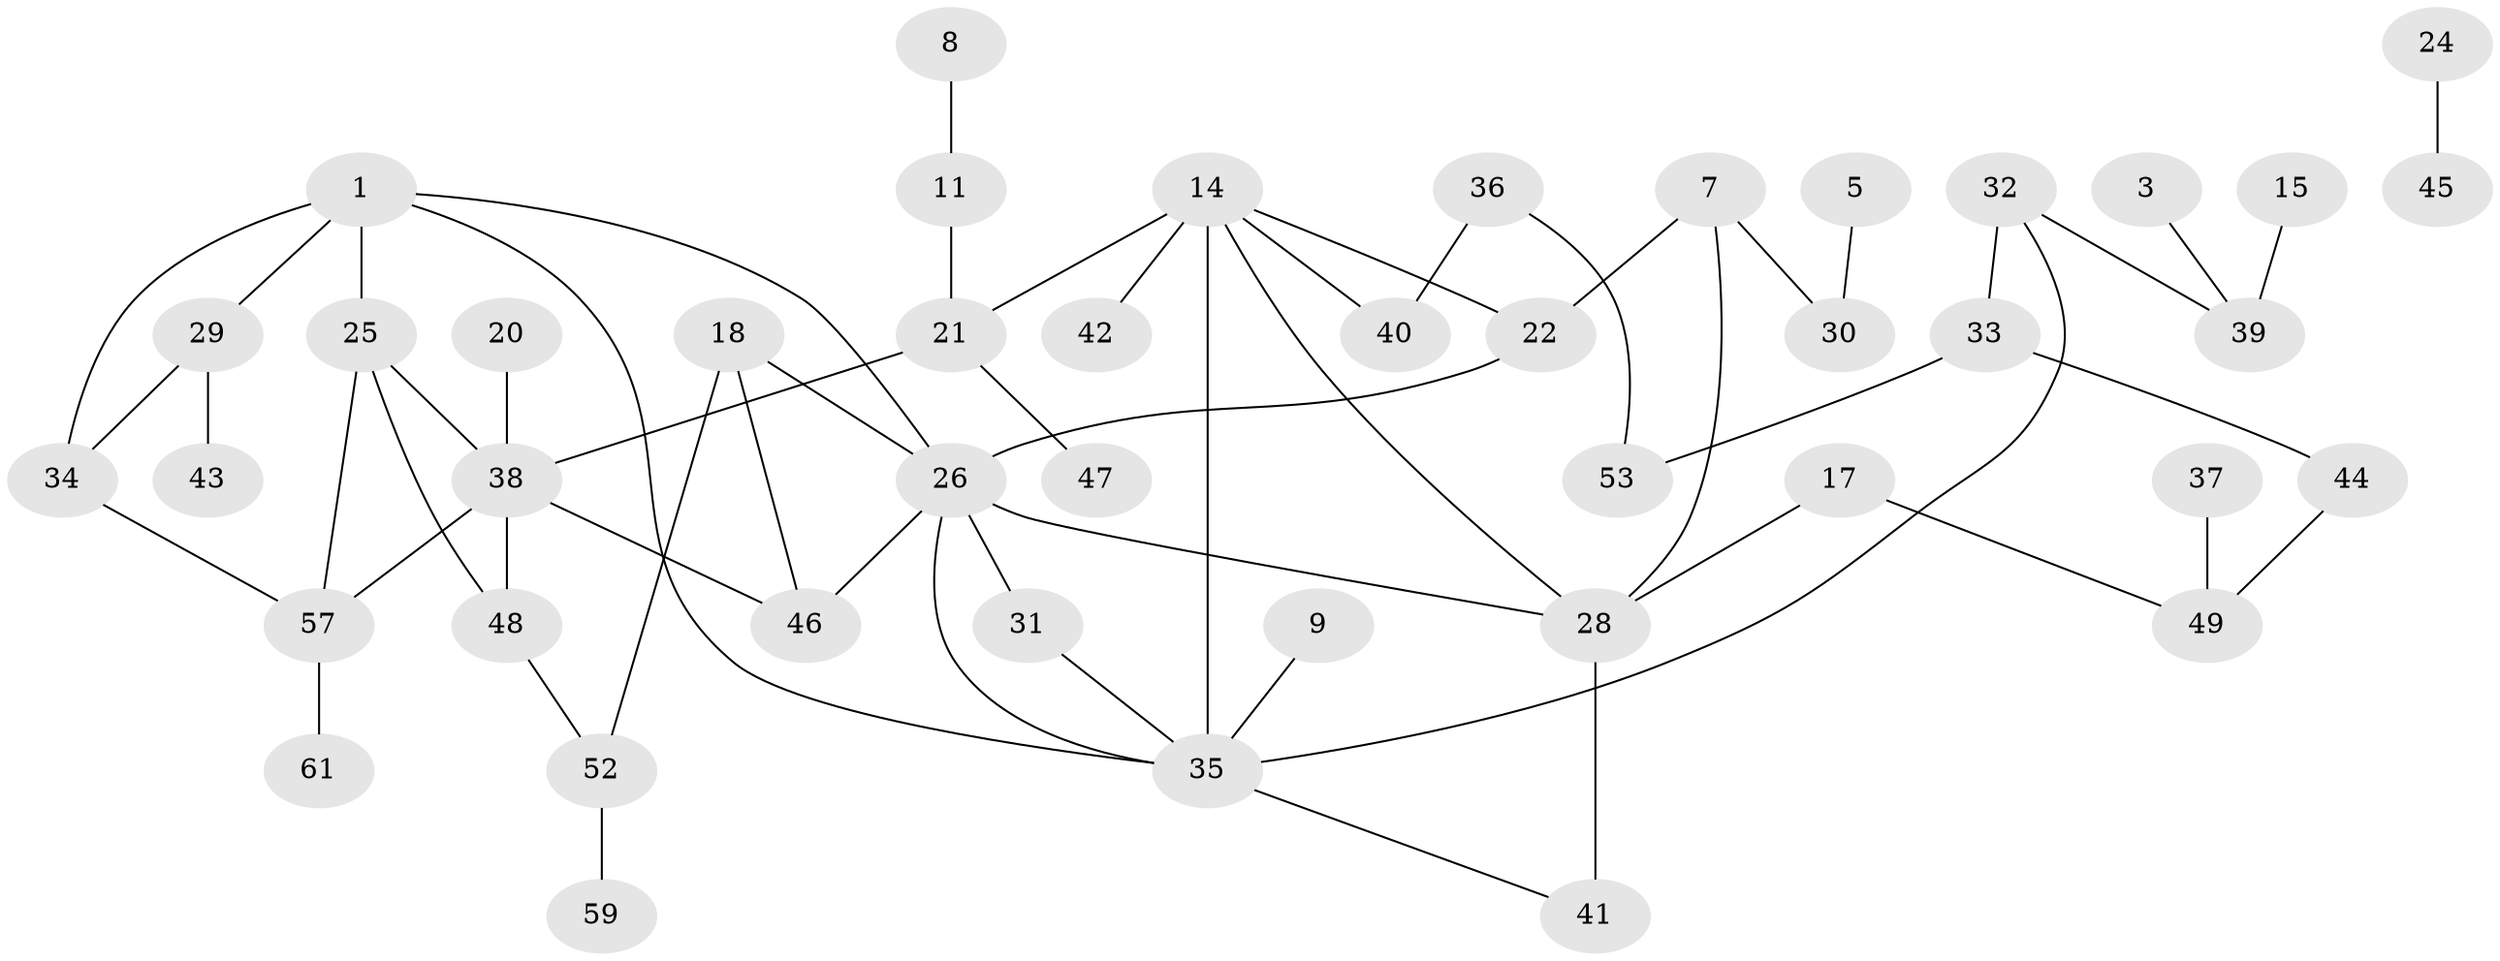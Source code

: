 // original degree distribution, {2: 0.22580645161290322, 0: 0.12096774193548387, 1: 0.3387096774193548, 3: 0.14516129032258066, 4: 0.12096774193548387, 7: 0.008064516129032258, 5: 0.04032258064516129}
// Generated by graph-tools (version 1.1) at 2025/33/03/09/25 02:33:35]
// undirected, 44 vertices, 58 edges
graph export_dot {
graph [start="1"]
  node [color=gray90,style=filled];
  1;
  3;
  5;
  7;
  8;
  9;
  11;
  14;
  15;
  17;
  18;
  20;
  21;
  22;
  24;
  25;
  26;
  28;
  29;
  30;
  31;
  32;
  33;
  34;
  35;
  36;
  37;
  38;
  39;
  40;
  41;
  42;
  43;
  44;
  45;
  46;
  47;
  48;
  49;
  52;
  53;
  57;
  59;
  61;
  1 -- 25 [weight=1.0];
  1 -- 26 [weight=1.0];
  1 -- 29 [weight=1.0];
  1 -- 34 [weight=1.0];
  1 -- 35 [weight=1.0];
  3 -- 39 [weight=1.0];
  5 -- 30 [weight=1.0];
  7 -- 22 [weight=1.0];
  7 -- 28 [weight=1.0];
  7 -- 30 [weight=1.0];
  8 -- 11 [weight=1.0];
  9 -- 35 [weight=1.0];
  11 -- 21 [weight=1.0];
  14 -- 21 [weight=2.0];
  14 -- 22 [weight=2.0];
  14 -- 28 [weight=1.0];
  14 -- 35 [weight=1.0];
  14 -- 40 [weight=1.0];
  14 -- 42 [weight=2.0];
  15 -- 39 [weight=2.0];
  17 -- 28 [weight=2.0];
  17 -- 49 [weight=1.0];
  18 -- 26 [weight=1.0];
  18 -- 46 [weight=1.0];
  18 -- 52 [weight=1.0];
  20 -- 38 [weight=1.0];
  21 -- 38 [weight=1.0];
  21 -- 47 [weight=1.0];
  22 -- 26 [weight=1.0];
  24 -- 45 [weight=1.0];
  25 -- 38 [weight=1.0];
  25 -- 48 [weight=1.0];
  25 -- 57 [weight=1.0];
  26 -- 28 [weight=1.0];
  26 -- 31 [weight=5.0];
  26 -- 35 [weight=1.0];
  26 -- 46 [weight=2.0];
  28 -- 41 [weight=2.0];
  29 -- 34 [weight=1.0];
  29 -- 43 [weight=1.0];
  31 -- 35 [weight=1.0];
  32 -- 33 [weight=1.0];
  32 -- 35 [weight=1.0];
  32 -- 39 [weight=1.0];
  33 -- 44 [weight=1.0];
  33 -- 53 [weight=1.0];
  34 -- 57 [weight=1.0];
  35 -- 41 [weight=1.0];
  36 -- 40 [weight=1.0];
  36 -- 53 [weight=1.0];
  37 -- 49 [weight=1.0];
  38 -- 46 [weight=1.0];
  38 -- 48 [weight=1.0];
  38 -- 57 [weight=1.0];
  44 -- 49 [weight=1.0];
  48 -- 52 [weight=1.0];
  52 -- 59 [weight=1.0];
  57 -- 61 [weight=1.0];
}
